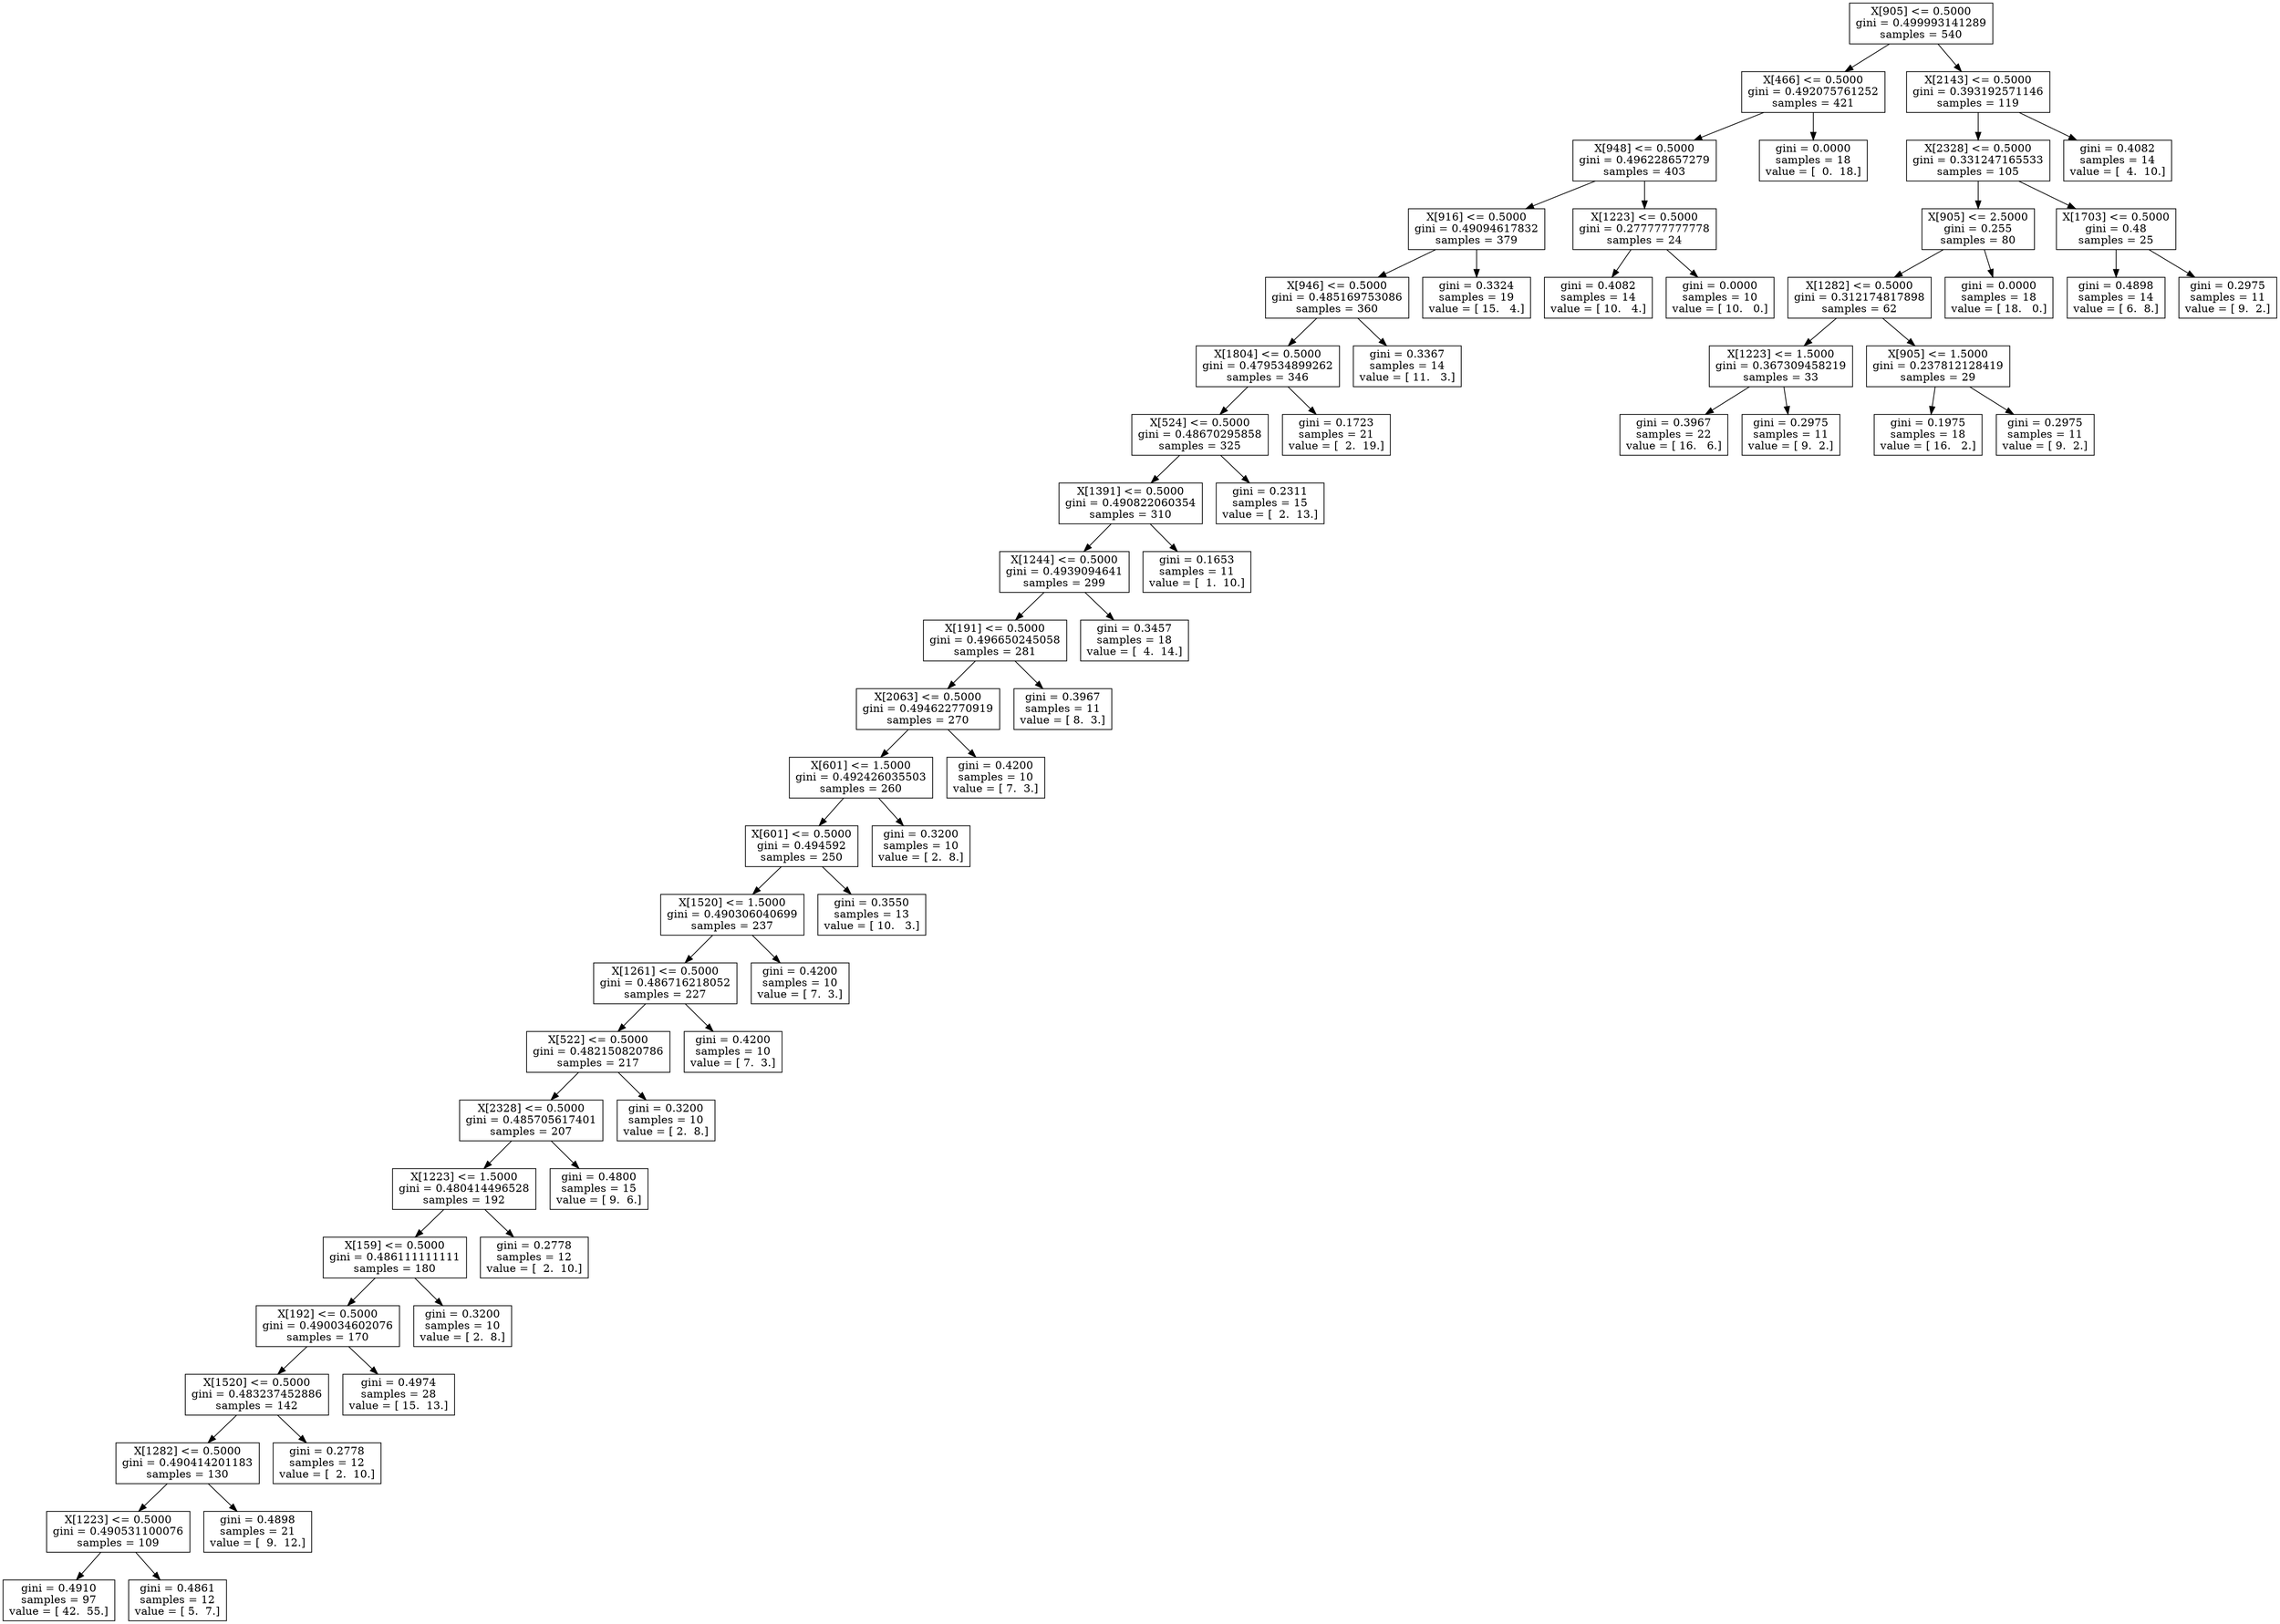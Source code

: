 digraph Tree {
0 [label="X[905] <= 0.5000\ngini = 0.499993141289\nsamples = 540", shape="box"] ;
1 [label="X[466] <= 0.5000\ngini = 0.492075761252\nsamples = 421", shape="box"] ;
0 -> 1 ;
2 [label="X[948] <= 0.5000\ngini = 0.496228657279\nsamples = 403", shape="box"] ;
1 -> 2 ;
3 [label="X[916] <= 0.5000\ngini = 0.49094617832\nsamples = 379", shape="box"] ;
2 -> 3 ;
4 [label="X[946] <= 0.5000\ngini = 0.485169753086\nsamples = 360", shape="box"] ;
3 -> 4 ;
5 [label="X[1804] <= 0.5000\ngini = 0.479534899262\nsamples = 346", shape="box"] ;
4 -> 5 ;
6 [label="X[524] <= 0.5000\ngini = 0.48670295858\nsamples = 325", shape="box"] ;
5 -> 6 ;
7 [label="X[1391] <= 0.5000\ngini = 0.490822060354\nsamples = 310", shape="box"] ;
6 -> 7 ;
8 [label="X[1244] <= 0.5000\ngini = 0.4939094641\nsamples = 299", shape="box"] ;
7 -> 8 ;
9 [label="X[191] <= 0.5000\ngini = 0.496650245058\nsamples = 281", shape="box"] ;
8 -> 9 ;
10 [label="X[2063] <= 0.5000\ngini = 0.494622770919\nsamples = 270", shape="box"] ;
9 -> 10 ;
11 [label="X[601] <= 1.5000\ngini = 0.492426035503\nsamples = 260", shape="box"] ;
10 -> 11 ;
12 [label="X[601] <= 0.5000\ngini = 0.494592\nsamples = 250", shape="box"] ;
11 -> 12 ;
13 [label="X[1520] <= 1.5000\ngini = 0.490306040699\nsamples = 237", shape="box"] ;
12 -> 13 ;
14 [label="X[1261] <= 0.5000\ngini = 0.486716218052\nsamples = 227", shape="box"] ;
13 -> 14 ;
15 [label="X[522] <= 0.5000\ngini = 0.482150820786\nsamples = 217", shape="box"] ;
14 -> 15 ;
16 [label="X[2328] <= 0.5000\ngini = 0.485705617401\nsamples = 207", shape="box"] ;
15 -> 16 ;
17 [label="X[1223] <= 1.5000\ngini = 0.480414496528\nsamples = 192", shape="box"] ;
16 -> 17 ;
18 [label="X[159] <= 0.5000\ngini = 0.486111111111\nsamples = 180", shape="box"] ;
17 -> 18 ;
19 [label="X[192] <= 0.5000\ngini = 0.490034602076\nsamples = 170", shape="box"] ;
18 -> 19 ;
20 [label="X[1520] <= 0.5000\ngini = 0.483237452886\nsamples = 142", shape="box"] ;
19 -> 20 ;
21 [label="X[1282] <= 0.5000\ngini = 0.490414201183\nsamples = 130", shape="box"] ;
20 -> 21 ;
22 [label="X[1223] <= 0.5000\ngini = 0.490531100076\nsamples = 109", shape="box"] ;
21 -> 22 ;
23 [label="gini = 0.4910\nsamples = 97\nvalue = [ 42.  55.]", shape="box"] ;
22 -> 23 ;
24 [label="gini = 0.4861\nsamples = 12\nvalue = [ 5.  7.]", shape="box"] ;
22 -> 24 ;
25 [label="gini = 0.4898\nsamples = 21\nvalue = [  9.  12.]", shape="box"] ;
21 -> 25 ;
26 [label="gini = 0.2778\nsamples = 12\nvalue = [  2.  10.]", shape="box"] ;
20 -> 26 ;
27 [label="gini = 0.4974\nsamples = 28\nvalue = [ 15.  13.]", shape="box"] ;
19 -> 27 ;
28 [label="gini = 0.3200\nsamples = 10\nvalue = [ 2.  8.]", shape="box"] ;
18 -> 28 ;
29 [label="gini = 0.2778\nsamples = 12\nvalue = [  2.  10.]", shape="box"] ;
17 -> 29 ;
30 [label="gini = 0.4800\nsamples = 15\nvalue = [ 9.  6.]", shape="box"] ;
16 -> 30 ;
31 [label="gini = 0.3200\nsamples = 10\nvalue = [ 2.  8.]", shape="box"] ;
15 -> 31 ;
32 [label="gini = 0.4200\nsamples = 10\nvalue = [ 7.  3.]", shape="box"] ;
14 -> 32 ;
33 [label="gini = 0.4200\nsamples = 10\nvalue = [ 7.  3.]", shape="box"] ;
13 -> 33 ;
34 [label="gini = 0.3550\nsamples = 13\nvalue = [ 10.   3.]", shape="box"] ;
12 -> 34 ;
35 [label="gini = 0.3200\nsamples = 10\nvalue = [ 2.  8.]", shape="box"] ;
11 -> 35 ;
36 [label="gini = 0.4200\nsamples = 10\nvalue = [ 7.  3.]", shape="box"] ;
10 -> 36 ;
37 [label="gini = 0.3967\nsamples = 11\nvalue = [ 8.  3.]", shape="box"] ;
9 -> 37 ;
38 [label="gini = 0.3457\nsamples = 18\nvalue = [  4.  14.]", shape="box"] ;
8 -> 38 ;
39 [label="gini = 0.1653\nsamples = 11\nvalue = [  1.  10.]", shape="box"] ;
7 -> 39 ;
40 [label="gini = 0.2311\nsamples = 15\nvalue = [  2.  13.]", shape="box"] ;
6 -> 40 ;
41 [label="gini = 0.1723\nsamples = 21\nvalue = [  2.  19.]", shape="box"] ;
5 -> 41 ;
42 [label="gini = 0.3367\nsamples = 14\nvalue = [ 11.   3.]", shape="box"] ;
4 -> 42 ;
43 [label="gini = 0.3324\nsamples = 19\nvalue = [ 15.   4.]", shape="box"] ;
3 -> 43 ;
44 [label="X[1223] <= 0.5000\ngini = 0.277777777778\nsamples = 24", shape="box"] ;
2 -> 44 ;
45 [label="gini = 0.4082\nsamples = 14\nvalue = [ 10.   4.]", shape="box"] ;
44 -> 45 ;
46 [label="gini = 0.0000\nsamples = 10\nvalue = [ 10.   0.]", shape="box"] ;
44 -> 46 ;
47 [label="gini = 0.0000\nsamples = 18\nvalue = [  0.  18.]", shape="box"] ;
1 -> 47 ;
48 [label="X[2143] <= 0.5000\ngini = 0.393192571146\nsamples = 119", shape="box"] ;
0 -> 48 ;
49 [label="X[2328] <= 0.5000\ngini = 0.331247165533\nsamples = 105", shape="box"] ;
48 -> 49 ;
50 [label="X[905] <= 2.5000\ngini = 0.255\nsamples = 80", shape="box"] ;
49 -> 50 ;
51 [label="X[1282] <= 0.5000\ngini = 0.312174817898\nsamples = 62", shape="box"] ;
50 -> 51 ;
52 [label="X[1223] <= 1.5000\ngini = 0.367309458219\nsamples = 33", shape="box"] ;
51 -> 52 ;
53 [label="gini = 0.3967\nsamples = 22\nvalue = [ 16.   6.]", shape="box"] ;
52 -> 53 ;
54 [label="gini = 0.2975\nsamples = 11\nvalue = [ 9.  2.]", shape="box"] ;
52 -> 54 ;
55 [label="X[905] <= 1.5000\ngini = 0.237812128419\nsamples = 29", shape="box"] ;
51 -> 55 ;
56 [label="gini = 0.1975\nsamples = 18\nvalue = [ 16.   2.]", shape="box"] ;
55 -> 56 ;
57 [label="gini = 0.2975\nsamples = 11\nvalue = [ 9.  2.]", shape="box"] ;
55 -> 57 ;
58 [label="gini = 0.0000\nsamples = 18\nvalue = [ 18.   0.]", shape="box"] ;
50 -> 58 ;
59 [label="X[1703] <= 0.5000\ngini = 0.48\nsamples = 25", shape="box"] ;
49 -> 59 ;
60 [label="gini = 0.4898\nsamples = 14\nvalue = [ 6.  8.]", shape="box"] ;
59 -> 60 ;
61 [label="gini = 0.2975\nsamples = 11\nvalue = [ 9.  2.]", shape="box"] ;
59 -> 61 ;
62 [label="gini = 0.4082\nsamples = 14\nvalue = [  4.  10.]", shape="box"] ;
48 -> 62 ;
}